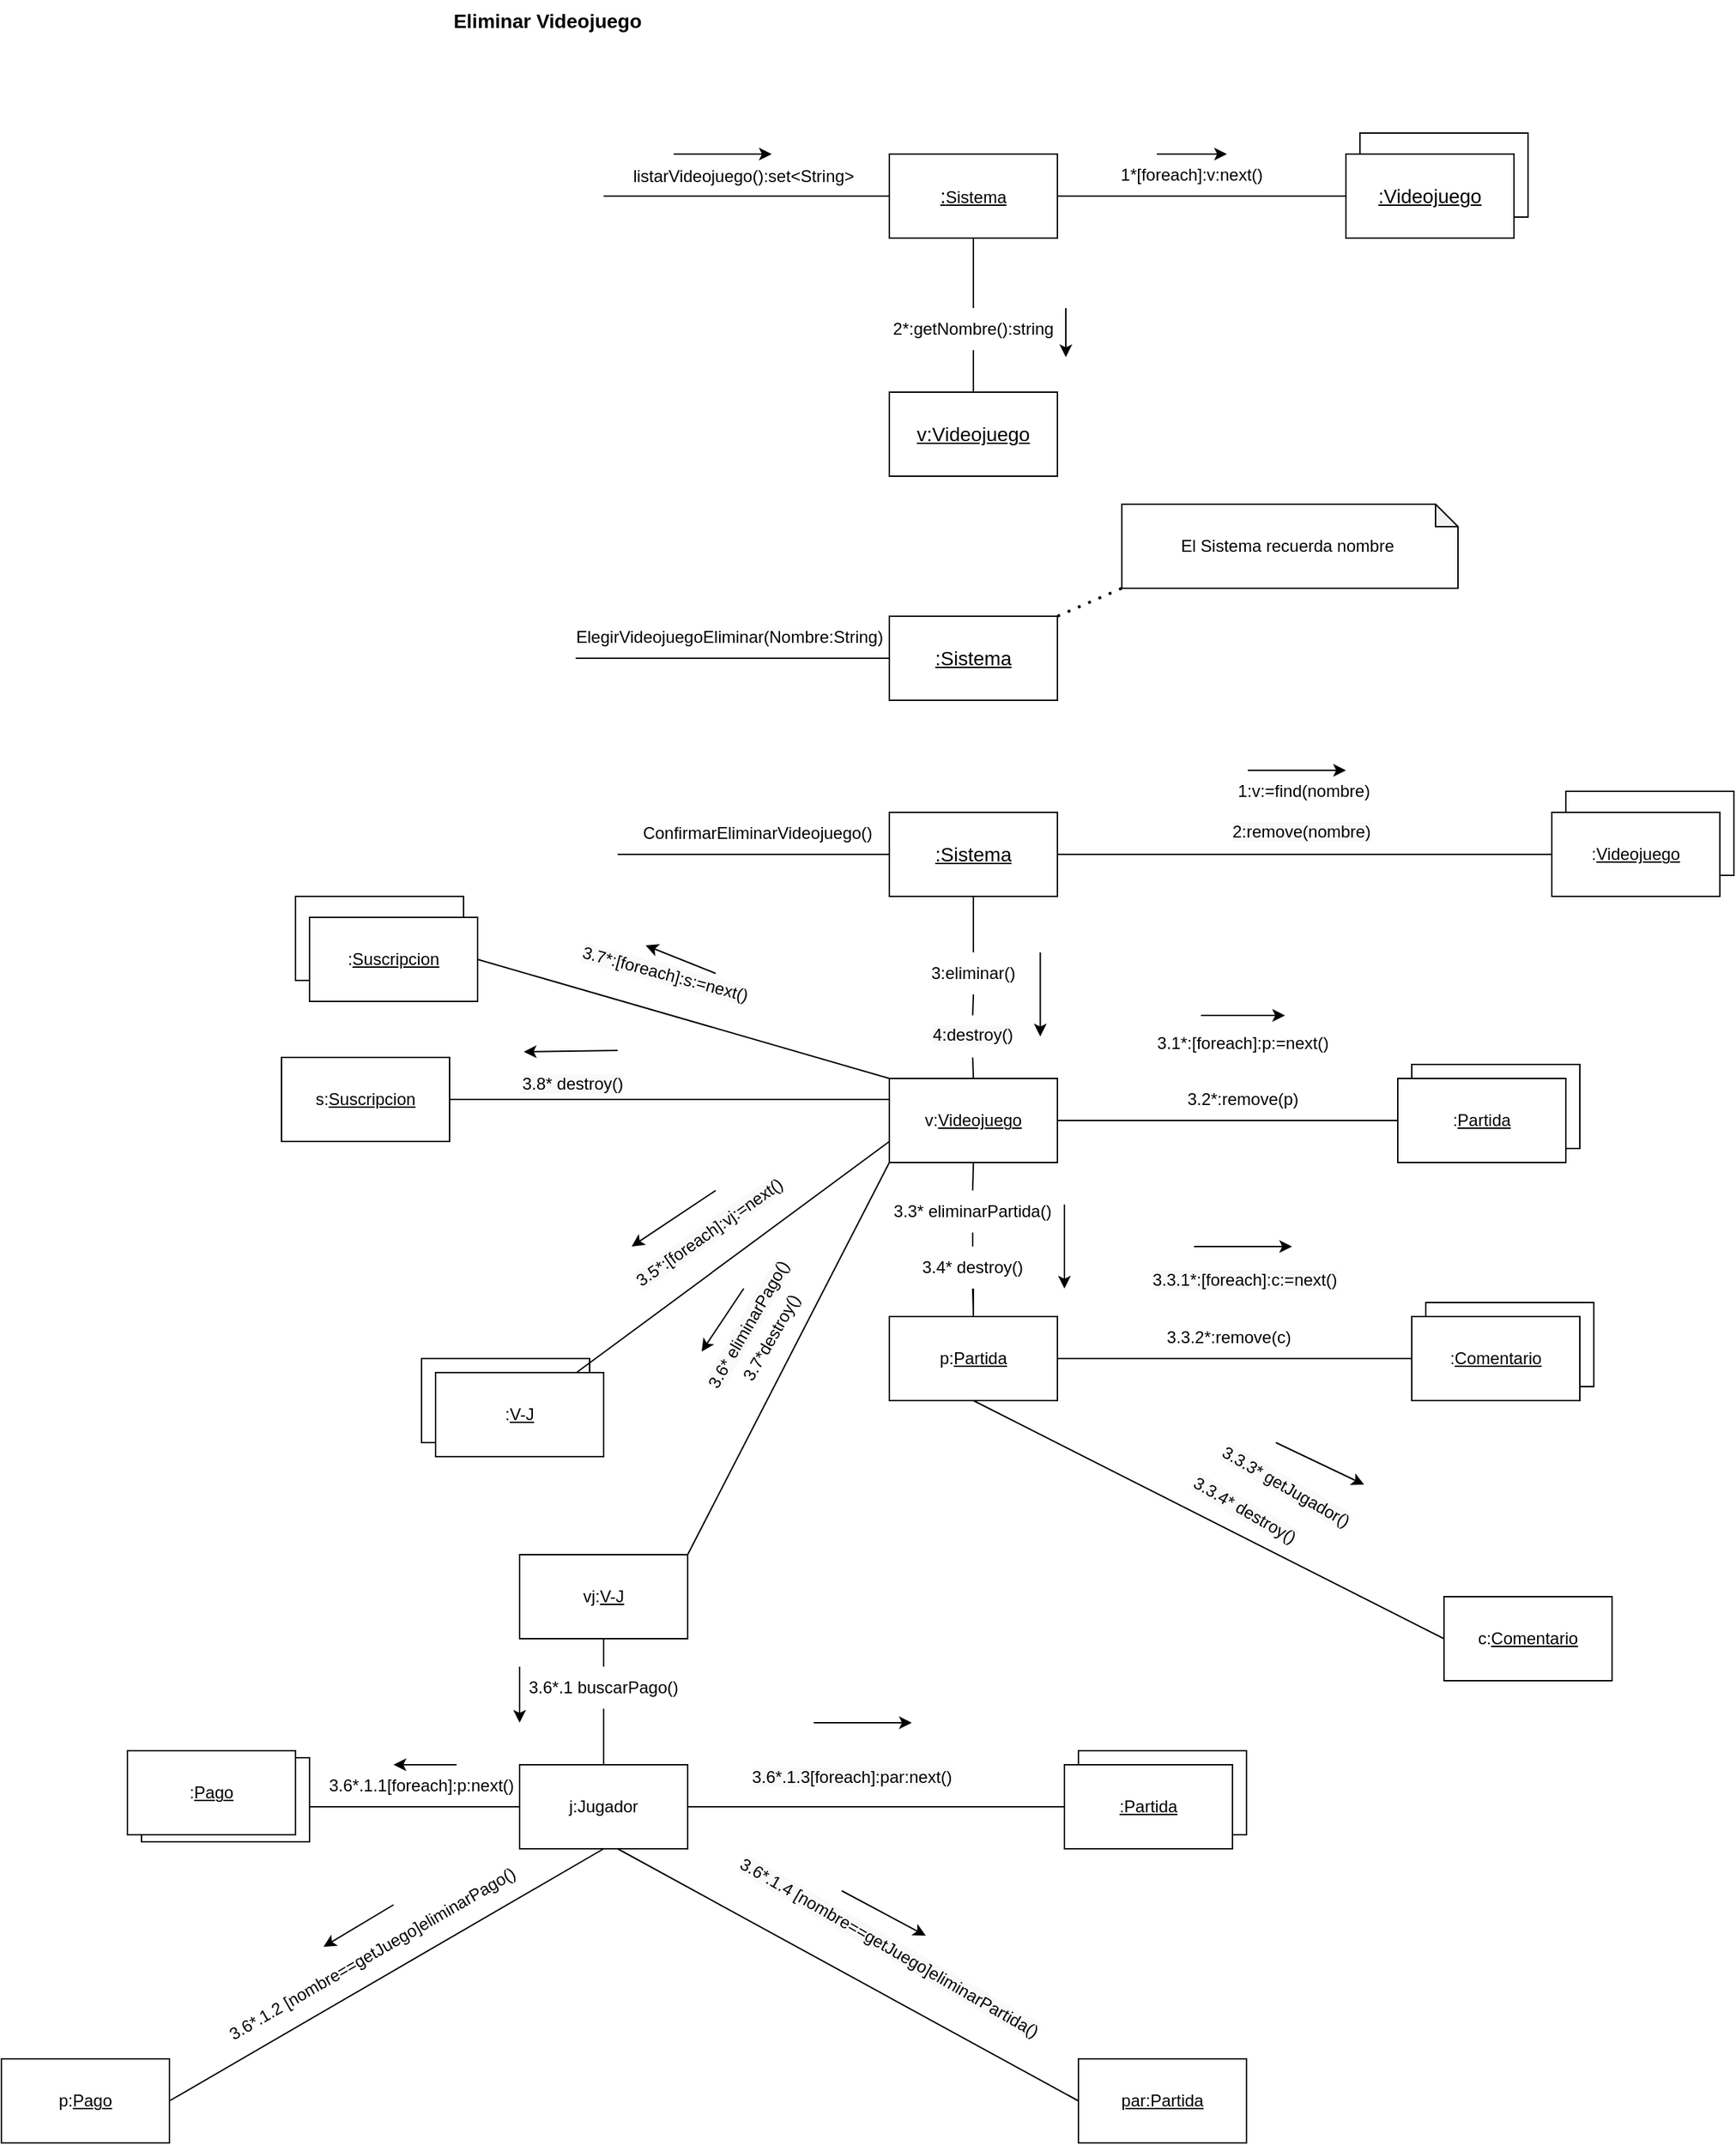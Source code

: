 <mxfile version="18.0.1" type="device"><diagram id="JXAVeyuk3tKR05udLBuu" name="Página-1"><mxGraphModel dx="1694" dy="545" grid="1" gridSize="10" guides="1" tooltips="1" connect="1" arrows="1" fold="1" page="1" pageScale="1" pageWidth="827" pageHeight="1169" math="0" shadow="0"><root><mxCell id="0"/><mxCell id="1" parent="0"/><mxCell id="PAatYUCXL-38ynqRCc9--44" value="&lt;u&gt;:Partida&lt;/u&gt;" style="whiteSpace=wrap;html=1;" vertex="1" parent="1"><mxGeometry x="489" y="1270" width="120" height="60" as="geometry"/></mxCell><mxCell id="dplmq2VES1DK9lik2DYt-72" value="" style="whiteSpace=wrap;html=1;fontSize=12;" parent="1" vertex="1"><mxGeometry x="-70" y="660" width="120" height="60" as="geometry"/></mxCell><mxCell id="dplmq2VES1DK9lik2DYt-59" value=":&lt;u&gt;Puntaje&lt;/u&gt;" style="whiteSpace=wrap;html=1;fontSize=12;" parent="1" vertex="1"><mxGeometry x="20" y="990" width="120" height="60" as="geometry"/></mxCell><mxCell id="dplmq2VES1DK9lik2DYt-37" value=":&lt;u&gt;Partida&lt;/u&gt;" style="whiteSpace=wrap;html=1;fontSize=12;" parent="1" vertex="1"><mxGeometry x="727" y="780" width="120" height="60" as="geometry"/></mxCell><mxCell id="dplmq2VES1DK9lik2DYt-30" value="" style="whiteSpace=wrap;html=1;fontSize=12;" parent="1" vertex="1"><mxGeometry x="837" y="585" width="120" height="60" as="geometry"/></mxCell><mxCell id="dplmq2VES1DK9lik2DYt-7" value="&lt;u&gt;:Videojuego&lt;/u&gt;" style="whiteSpace=wrap;html=1;fontSize=14;" parent="1" vertex="1"><mxGeometry x="690" y="115" width="120" height="60" as="geometry"/></mxCell><mxCell id="dplmq2VES1DK9lik2DYt-1" value="&lt;b&gt;&lt;font style=&quot;font-size: 14px;&quot;&gt;Eliminar Videojuego&lt;/font&gt;&lt;/b&gt;" style="text;html=1;strokeColor=none;fillColor=none;align=center;verticalAlign=middle;whiteSpace=wrap;" parent="1" vertex="1"><mxGeometry x="20" y="20" width="180" height="30" as="geometry"/></mxCell><mxCell id="dplmq2VES1DK9lik2DYt-2" value="" style="endArrow=none;html=1;fontSize=14;" parent="1" edge="1"><mxGeometry width="50" height="50" relative="1" as="geometry"><mxPoint x="150" y="160" as="sourcePoint"/><mxPoint x="360" y="160" as="targetPoint"/></mxGeometry></mxCell><mxCell id="dplmq2VES1DK9lik2DYt-3" value="&lt;font style=&quot;font-size: 12px;&quot;&gt;listarVideojuego():set&amp;lt;String&amp;gt;&lt;/font&gt;" style="text;html=1;strokeColor=none;fillColor=none;align=center;verticalAlign=middle;whiteSpace=wrap;fontSize=14;" parent="1" vertex="1"><mxGeometry x="220" y="130" width="60" height="30" as="geometry"/></mxCell><mxCell id="dplmq2VES1DK9lik2DYt-4" value="&lt;u&gt;:&lt;span style=&quot;font-size: 12px;&quot;&gt;Sistema&lt;/span&gt;&lt;/u&gt;" style="whiteSpace=wrap;html=1;fontSize=14;" parent="1" vertex="1"><mxGeometry x="354" y="130" width="120" height="60" as="geometry"/></mxCell><mxCell id="dplmq2VES1DK9lik2DYt-5" value="&lt;u&gt;:Videojuego&lt;/u&gt;" style="whiteSpace=wrap;html=1;fontSize=14;" parent="1" vertex="1"><mxGeometry x="680" y="130" width="120" height="60" as="geometry"/></mxCell><mxCell id="dplmq2VES1DK9lik2DYt-6" value="" style="endArrow=none;html=1;fontSize=12;entryX=0;entryY=0.5;entryDx=0;entryDy=0;exitX=1;exitY=0.5;exitDx=0;exitDy=0;" parent="1" source="dplmq2VES1DK9lik2DYt-4" target="dplmq2VES1DK9lik2DYt-5" edge="1"><mxGeometry width="50" height="50" relative="1" as="geometry"><mxPoint x="390" y="300" as="sourcePoint"/><mxPoint x="440" y="250" as="targetPoint"/></mxGeometry></mxCell><mxCell id="dplmq2VES1DK9lik2DYt-8" value="&lt;u&gt;v:Videojuego&lt;/u&gt;" style="whiteSpace=wrap;html=1;fontSize=14;" parent="1" vertex="1"><mxGeometry x="354" y="300" width="120" height="60" as="geometry"/></mxCell><mxCell id="dplmq2VES1DK9lik2DYt-9" value="" style="endArrow=none;html=1;fontSize=12;entryX=0.5;entryY=1;entryDx=0;entryDy=0;exitX=0.5;exitY=0;exitDx=0;exitDy=0;startArrow=none;" parent="1" source="dplmq2VES1DK9lik2DYt-11" target="dplmq2VES1DK9lik2DYt-4" edge="1"><mxGeometry width="50" height="50" relative="1" as="geometry"><mxPoint x="390" y="300" as="sourcePoint"/><mxPoint x="440" y="250" as="targetPoint"/></mxGeometry></mxCell><mxCell id="dplmq2VES1DK9lik2DYt-10" value="1*[foreach]:v:next()" style="text;html=1;strokeColor=none;fillColor=none;align=center;verticalAlign=middle;whiteSpace=wrap;fontSize=12;" parent="1" vertex="1"><mxGeometry x="510" y="130" width="120" height="30" as="geometry"/></mxCell><mxCell id="dplmq2VES1DK9lik2DYt-11" value="2*:getNombre():string" style="text;html=1;strokeColor=none;fillColor=none;align=center;verticalAlign=middle;whiteSpace=wrap;fontSize=12;" parent="1" vertex="1"><mxGeometry x="384" y="240" width="60" height="30" as="geometry"/></mxCell><mxCell id="dplmq2VES1DK9lik2DYt-12" value="" style="endArrow=none;html=1;fontSize=12;entryX=0.5;entryY=1;entryDx=0;entryDy=0;exitX=0.5;exitY=0;exitDx=0;exitDy=0;" parent="1" source="dplmq2VES1DK9lik2DYt-8" target="dplmq2VES1DK9lik2DYt-11" edge="1"><mxGeometry width="50" height="50" relative="1" as="geometry"><mxPoint x="414" y="300" as="sourcePoint"/><mxPoint x="414" y="190" as="targetPoint"/></mxGeometry></mxCell><mxCell id="dplmq2VES1DK9lik2DYt-13" value="" style="endArrow=classic;html=1;fontSize=12;" parent="1" edge="1"><mxGeometry width="50" height="50" relative="1" as="geometry"><mxPoint x="545" y="130" as="sourcePoint"/><mxPoint x="595" y="130" as="targetPoint"/></mxGeometry></mxCell><mxCell id="dplmq2VES1DK9lik2DYt-15" value="" style="endArrow=classic;html=1;fontSize=12;" parent="1" edge="1"><mxGeometry width="50" height="50" relative="1" as="geometry"><mxPoint x="480" y="240" as="sourcePoint"/><mxPoint x="480" y="275" as="targetPoint"/></mxGeometry></mxCell><mxCell id="dplmq2VES1DK9lik2DYt-16" value="" style="endArrow=classic;html=1;fontSize=12;" parent="1" edge="1"><mxGeometry width="50" height="50" relative="1" as="geometry"><mxPoint x="200" y="130" as="sourcePoint"/><mxPoint x="270" y="130" as="targetPoint"/></mxGeometry></mxCell><mxCell id="dplmq2VES1DK9lik2DYt-17" value="&lt;u&gt;:Sistema&lt;/u&gt;" style="whiteSpace=wrap;html=1;fontSize=14;" parent="1" vertex="1"><mxGeometry x="354" y="460" width="120" height="60" as="geometry"/></mxCell><mxCell id="dplmq2VES1DK9lik2DYt-18" value="" style="endArrow=none;html=1;fontSize=12;exitX=0;exitY=0.5;exitDx=0;exitDy=0;" parent="1" source="dplmq2VES1DK9lik2DYt-17" edge="1"><mxGeometry width="50" height="50" relative="1" as="geometry"><mxPoint x="450" y="410" as="sourcePoint"/><mxPoint x="130" y="490" as="targetPoint"/></mxGeometry></mxCell><mxCell id="dplmq2VES1DK9lik2DYt-19" value="ElegirVideojuegoEliminar(Nombre:String)" style="text;html=1;strokeColor=none;fillColor=none;align=center;verticalAlign=middle;whiteSpace=wrap;fontSize=12;" parent="1" vertex="1"><mxGeometry x="210" y="460" width="60" height="30" as="geometry"/></mxCell><mxCell id="dplmq2VES1DK9lik2DYt-22" value="El Sistema recuerda nombre&amp;nbsp;" style="shape=note;whiteSpace=wrap;html=1;backgroundOutline=1;darkOpacity=0.05;fontSize=12;size=16;" parent="1" vertex="1"><mxGeometry x="520" y="380" width="240" height="60" as="geometry"/></mxCell><mxCell id="dplmq2VES1DK9lik2DYt-24" value="" style="endArrow=none;dashed=1;html=1;dashPattern=1 3;strokeWidth=2;fontSize=12;entryX=0;entryY=1;entryDx=0;entryDy=0;entryPerimeter=0;exitX=1;exitY=0;exitDx=0;exitDy=0;" parent="1" source="dplmq2VES1DK9lik2DYt-17" target="dplmq2VES1DK9lik2DYt-22" edge="1"><mxGeometry width="50" height="50" relative="1" as="geometry"><mxPoint x="450" y="510" as="sourcePoint"/><mxPoint x="500" y="460" as="targetPoint"/></mxGeometry></mxCell><mxCell id="dplmq2VES1DK9lik2DYt-26" value="&lt;u&gt;:Sistema&lt;/u&gt;" style="whiteSpace=wrap;html=1;fontSize=14;" parent="1" vertex="1"><mxGeometry x="354" y="600" width="120" height="60" as="geometry"/></mxCell><mxCell id="dplmq2VES1DK9lik2DYt-27" value="" style="endArrow=none;html=1;fontSize=12;entryX=0;entryY=0.5;entryDx=0;entryDy=0;" parent="1" target="dplmq2VES1DK9lik2DYt-26" edge="1"><mxGeometry width="50" height="50" relative="1" as="geometry"><mxPoint x="160" y="630" as="sourcePoint"/><mxPoint x="500" y="560" as="targetPoint"/></mxGeometry></mxCell><mxCell id="dplmq2VES1DK9lik2DYt-28" value="ConfirmarEliminarVideojuego()" style="text;html=1;strokeColor=none;fillColor=none;align=center;verticalAlign=middle;whiteSpace=wrap;fontSize=12;" parent="1" vertex="1"><mxGeometry x="230" y="600" width="60" height="30" as="geometry"/></mxCell><mxCell id="dplmq2VES1DK9lik2DYt-29" value=":&lt;u&gt;Videojuego&lt;/u&gt;" style="whiteSpace=wrap;html=1;fontSize=12;" parent="1" vertex="1"><mxGeometry x="827" y="600" width="120" height="60" as="geometry"/></mxCell><mxCell id="dplmq2VES1DK9lik2DYt-31" value="" style="endArrow=none;html=1;fontSize=12;entryX=0;entryY=0.5;entryDx=0;entryDy=0;exitX=1;exitY=0.5;exitDx=0;exitDy=0;" parent="1" source="dplmq2VES1DK9lik2DYt-26" target="dplmq2VES1DK9lik2DYt-29" edge="1"><mxGeometry width="50" height="50" relative="1" as="geometry"><mxPoint x="580" y="710" as="sourcePoint"/><mxPoint x="630" y="660" as="targetPoint"/></mxGeometry></mxCell><mxCell id="dplmq2VES1DK9lik2DYt-32" value="1:v:=find(nombre)" style="text;html=1;strokeColor=none;fillColor=none;align=center;verticalAlign=middle;whiteSpace=wrap;fontSize=12;" parent="1" vertex="1"><mxGeometry x="620" y="570" width="60" height="30" as="geometry"/></mxCell><mxCell id="dplmq2VES1DK9lik2DYt-33" value="v:&lt;u&gt;Videojuego&lt;/u&gt;" style="whiteSpace=wrap;html=1;fontSize=12;" parent="1" vertex="1"><mxGeometry x="354" y="790" width="120" height="60" as="geometry"/></mxCell><mxCell id="dplmq2VES1DK9lik2DYt-35" value="" style="endArrow=none;html=1;fontSize=12;exitX=0.5;exitY=1;exitDx=0;exitDy=0;entryX=0.5;entryY=0;entryDx=0;entryDy=0;startArrow=none;" parent="1" source="dplmq2VES1DK9lik2DYt-81" target="dplmq2VES1DK9lik2DYt-33" edge="1"><mxGeometry width="50" height="50" relative="1" as="geometry"><mxPoint x="600" y="710" as="sourcePoint"/><mxPoint x="650" y="660" as="targetPoint"/></mxGeometry></mxCell><mxCell id="dplmq2VES1DK9lik2DYt-36" value=":&lt;u&gt;Partida&lt;/u&gt;" style="whiteSpace=wrap;html=1;fontSize=12;" parent="1" vertex="1"><mxGeometry x="717" y="790" width="120" height="60" as="geometry"/></mxCell><mxCell id="PAatYUCXL-38ynqRCc9--48" value="" style="edgeStyle=orthogonalEdgeStyle;orthogonalLoop=1;jettySize=auto;html=1;endArrow=none;endFill=0;" edge="1" parent="1" source="dplmq2VES1DK9lik2DYt-38" target="dplmq2VES1DK9lik2DYt-79"><mxGeometry relative="1" as="geometry"/></mxCell><mxCell id="dplmq2VES1DK9lik2DYt-38" value="p:&lt;u&gt;Partida&lt;/u&gt;" style="whiteSpace=wrap;html=1;fontSize=12;" parent="1" vertex="1"><mxGeometry x="354" y="960" width="120" height="60" as="geometry"/></mxCell><mxCell id="dplmq2VES1DK9lik2DYt-39" value="&lt;span style=&quot;color: rgb(0, 0, 0); font-family: Helvetica; font-size: 12px; font-style: normal; font-variant-ligatures: normal; font-variant-caps: normal; font-weight: 400; letter-spacing: normal; orphans: 2; text-align: center; text-indent: 0px; text-transform: none; widows: 2; word-spacing: 0px; -webkit-text-stroke-width: 0px; background-color: rgb(248, 249, 250); text-decoration-thickness: initial; text-decoration-style: initial; text-decoration-color: initial; float: none; display: inline !important;&quot;&gt;2:remove(nombre)&lt;/span&gt;" style="text;whiteSpace=wrap;html=1;fontSize=12;" parent="1" vertex="1"><mxGeometry x="597" y="600" width="120" height="30" as="geometry"/></mxCell><mxCell id="dplmq2VES1DK9lik2DYt-41" value="3:eliminar()" style="text;html=1;strokeColor=none;fillColor=none;align=center;verticalAlign=middle;whiteSpace=wrap;fontSize=12;" parent="1" vertex="1"><mxGeometry x="384" y="700" width="60" height="30" as="geometry"/></mxCell><mxCell id="dplmq2VES1DK9lik2DYt-42" value="" style="endArrow=none;html=1;fontSize=12;exitX=0.5;exitY=1;exitDx=0;exitDy=0;entryX=0.5;entryY=0;entryDx=0;entryDy=0;" parent="1" source="dplmq2VES1DK9lik2DYt-26" target="dplmq2VES1DK9lik2DYt-41" edge="1"><mxGeometry width="50" height="50" relative="1" as="geometry"><mxPoint x="414" y="660" as="sourcePoint"/><mxPoint x="414" y="790" as="targetPoint"/></mxGeometry></mxCell><mxCell id="dplmq2VES1DK9lik2DYt-43" value="" style="endArrow=none;html=1;fontSize=12;entryX=0;entryY=0.5;entryDx=0;entryDy=0;exitX=1;exitY=0.5;exitDx=0;exitDy=0;" parent="1" source="dplmq2VES1DK9lik2DYt-33" target="dplmq2VES1DK9lik2DYt-36" edge="1"><mxGeometry width="50" height="50" relative="1" as="geometry"><mxPoint x="520" y="910" as="sourcePoint"/><mxPoint x="570" y="860" as="targetPoint"/></mxGeometry></mxCell><mxCell id="dplmq2VES1DK9lik2DYt-44" value="3.2*:remove(p)" style="text;html=1;strokeColor=none;fillColor=none;align=center;verticalAlign=middle;whiteSpace=wrap;fontSize=12;" parent="1" vertex="1"><mxGeometry x="540" y="790" width="133" height="30" as="geometry"/></mxCell><mxCell id="dplmq2VES1DK9lik2DYt-45" value="3.1*:[foreach]:p:=next()" style="text;html=1;strokeColor=none;fillColor=none;align=center;verticalAlign=middle;whiteSpace=wrap;fontSize=12;" parent="1" vertex="1"><mxGeometry x="540" y="750" width="133" height="30" as="geometry"/></mxCell><mxCell id="dplmq2VES1DK9lik2DYt-47" value="" style="endArrow=none;html=1;fontSize=12;entryX=0.5;entryY=1;entryDx=0;entryDy=0;exitX=0.5;exitY=0;exitDx=0;exitDy=0;startArrow=none;" parent="1" source="dplmq2VES1DK9lik2DYt-48" target="dplmq2VES1DK9lik2DYt-33" edge="1"><mxGeometry width="50" height="50" relative="1" as="geometry"><mxPoint x="520" y="910" as="sourcePoint"/><mxPoint x="570" y="860" as="targetPoint"/></mxGeometry></mxCell><mxCell id="dplmq2VES1DK9lik2DYt-48" value="3.3* eliminarPartida()" style="text;html=1;strokeColor=none;fillColor=none;align=center;verticalAlign=middle;whiteSpace=wrap;fontSize=12;" parent="1" vertex="1"><mxGeometry x="348" y="870" width="131" height="30" as="geometry"/></mxCell><mxCell id="dplmq2VES1DK9lik2DYt-49" value="" style="endArrow=none;html=1;fontSize=12;entryX=0.5;entryY=1;entryDx=0;entryDy=0;exitX=0.5;exitY=0;exitDx=0;exitDy=0;startArrow=none;" parent="1" source="dplmq2VES1DK9lik2DYt-79" target="dplmq2VES1DK9lik2DYt-48" edge="1"><mxGeometry width="50" height="50" relative="1" as="geometry"><mxPoint x="414" y="960" as="sourcePoint"/><mxPoint x="414" y="850" as="targetPoint"/></mxGeometry></mxCell><mxCell id="dplmq2VES1DK9lik2DYt-50" value=":&lt;u&gt;Partida&lt;/u&gt;" style="whiteSpace=wrap;html=1;fontSize=12;" parent="1" vertex="1"><mxGeometry x="737" y="950" width="120" height="60" as="geometry"/></mxCell><mxCell id="dplmq2VES1DK9lik2DYt-51" value=":&lt;u&gt;Comentario&lt;/u&gt;" style="whiteSpace=wrap;html=1;fontSize=12;" parent="1" vertex="1"><mxGeometry x="727" y="960" width="120" height="60" as="geometry"/></mxCell><mxCell id="dplmq2VES1DK9lik2DYt-52" value="" style="endArrow=none;html=1;fontSize=12;entryX=0;entryY=0.5;entryDx=0;entryDy=0;exitX=1;exitY=0.5;exitDx=0;exitDy=0;" parent="1" source="dplmq2VES1DK9lik2DYt-38" target="dplmq2VES1DK9lik2DYt-51" edge="1"><mxGeometry width="50" height="50" relative="1" as="geometry"><mxPoint x="520" y="1000" as="sourcePoint"/><mxPoint x="570" y="950" as="targetPoint"/></mxGeometry></mxCell><mxCell id="dplmq2VES1DK9lik2DYt-53" value="c:&lt;u&gt;Comentario&lt;/u&gt;" style="whiteSpace=wrap;html=1;fontSize=12;" parent="1" vertex="1"><mxGeometry x="750" y="1160" width="120" height="60" as="geometry"/></mxCell><mxCell id="dplmq2VES1DK9lik2DYt-54" value="&lt;span style=&quot;color: rgb(0, 0, 0); font-family: Helvetica; font-size: 12px; font-style: normal; font-variant-ligatures: normal; font-variant-caps: normal; font-weight: 400; letter-spacing: normal; orphans: 2; text-align: center; text-indent: 0px; text-transform: none; widows: 2; word-spacing: 0px; -webkit-text-stroke-width: 0px; background-color: rgb(248, 249, 250); text-decoration-thickness: initial; text-decoration-style: initial; text-decoration-color: initial; float: none; display: inline !important;&quot;&gt;3.3.1*:[foreach]:c:=next()&lt;/span&gt;" style="text;whiteSpace=wrap;html=1;fontSize=12;" parent="1" vertex="1"><mxGeometry x="540" y="920" width="150" height="30" as="geometry"/></mxCell><mxCell id="dplmq2VES1DK9lik2DYt-55" value="3.3.2*:remove(c)" style="text;html=1;strokeColor=none;fillColor=none;align=center;verticalAlign=middle;whiteSpace=wrap;fontSize=12;" parent="1" vertex="1"><mxGeometry x="530" y="960" width="133" height="30" as="geometry"/></mxCell><mxCell id="dplmq2VES1DK9lik2DYt-57" value="&lt;span style=&quot;color: rgb(0, 0, 0); font-family: Helvetica; font-size: 12px; font-style: normal; font-variant-ligatures: normal; font-variant-caps: normal; font-weight: 400; letter-spacing: normal; orphans: 2; text-align: center; text-indent: 0px; text-transform: none; widows: 2; word-spacing: 0px; -webkit-text-stroke-width: 0px; background-color: rgb(248, 249, 250); text-decoration-thickness: initial; text-decoration-style: initial; text-decoration-color: initial; float: none; display: inline !important;&quot;&gt;3.3.3* getJugador()&lt;/span&gt;" style="text;whiteSpace=wrap;html=1;fontSize=12;rotation=30;" parent="1" vertex="1"><mxGeometry x="582.63" y="1070" width="114.75" height="30" as="geometry"/></mxCell><mxCell id="dplmq2VES1DK9lik2DYt-58" value=":&lt;u&gt;V-J&lt;/u&gt;" style="whiteSpace=wrap;html=1;fontSize=12;" parent="1" vertex="1"><mxGeometry x="30" y="1000" width="120" height="60" as="geometry"/></mxCell><mxCell id="dplmq2VES1DK9lik2DYt-60" value="vj:&lt;u&gt;V-J&lt;/u&gt;" style="whiteSpace=wrap;html=1;fontSize=12;" parent="1" vertex="1"><mxGeometry x="90" y="1130" width="120" height="60" as="geometry"/></mxCell><mxCell id="dplmq2VES1DK9lik2DYt-61" value="" style="endArrow=none;html=1;fontSize=12;entryX=0;entryY=0.75;entryDx=0;entryDy=0;" parent="1" source="dplmq2VES1DK9lik2DYt-58" target="dplmq2VES1DK9lik2DYt-33" edge="1"><mxGeometry width="50" height="50" relative="1" as="geometry"><mxPoint x="250" y="900" as="sourcePoint"/><mxPoint x="300" y="850" as="targetPoint"/></mxGeometry></mxCell><mxCell id="dplmq2VES1DK9lik2DYt-62" value="&lt;span style=&quot;color: rgb(0, 0, 0); font-family: Helvetica; font-size: 12px; font-style: normal; font-variant-ligatures: normal; font-variant-caps: normal; font-weight: 400; letter-spacing: normal; orphans: 2; text-align: center; text-indent: 0px; text-transform: none; widows: 2; word-spacing: 0px; -webkit-text-stroke-width: 0px; background-color: rgb(248, 249, 250); text-decoration-thickness: initial; text-decoration-style: initial; text-decoration-color: initial; float: none; display: inline !important;&quot;&gt;3.5*:[foreach]:vj:=next()&lt;/span&gt;" style="text;whiteSpace=wrap;html=1;fontSize=12;rotation=-35;" parent="1" vertex="1"><mxGeometry x="160" y="880" width="150" height="30" as="geometry"/></mxCell><mxCell id="dplmq2VES1DK9lik2DYt-69" value="" style="endArrow=none;html=1;fontSize=12;entryX=0;entryY=1;entryDx=0;entryDy=0;exitX=1;exitY=0;exitDx=0;exitDy=0;" parent="1" source="dplmq2VES1DK9lik2DYt-60" target="dplmq2VES1DK9lik2DYt-33" edge="1"><mxGeometry width="50" height="50" relative="1" as="geometry"><mxPoint x="260" y="900" as="sourcePoint"/><mxPoint x="310" y="850" as="targetPoint"/></mxGeometry></mxCell><mxCell id="dplmq2VES1DK9lik2DYt-70" value="&lt;span style=&quot;color: rgb(0, 0, 0); font-family: Helvetica; font-size: 12px; font-style: normal; font-variant-ligatures: normal; font-variant-caps: normal; font-weight: 400; letter-spacing: normal; orphans: 2; text-align: center; text-indent: 0px; text-transform: none; widows: 2; word-spacing: 0px; -webkit-text-stroke-width: 0px; background-color: rgb(248, 249, 250); text-decoration-thickness: initial; text-decoration-style: initial; text-decoration-color: initial; float: none; display: inline !important;&quot;&gt;3.6* eliminarPago()&lt;/span&gt;" style="text;whiteSpace=wrap;html=1;fontSize=12;rotation=-60;" parent="1" vertex="1"><mxGeometry x="200" y="950" width="110" height="30" as="geometry"/></mxCell><mxCell id="dplmq2VES1DK9lik2DYt-71" value=":&lt;u&gt;Suscripcion&lt;/u&gt;" style="whiteSpace=wrap;html=1;fontSize=12;" parent="1" vertex="1"><mxGeometry x="-60" y="675" width="120" height="60" as="geometry"/></mxCell><mxCell id="dplmq2VES1DK9lik2DYt-73" value="s:&lt;u&gt;Suscripcion&lt;/u&gt;" style="whiteSpace=wrap;html=1;fontSize=12;" parent="1" vertex="1"><mxGeometry x="-80" y="775" width="120" height="60" as="geometry"/></mxCell><mxCell id="dplmq2VES1DK9lik2DYt-74" value="" style="endArrow=none;html=1;fontSize=12;entryX=0;entryY=0;entryDx=0;entryDy=0;exitX=1;exitY=0.5;exitDx=0;exitDy=0;" parent="1" source="dplmq2VES1DK9lik2DYt-71" target="dplmq2VES1DK9lik2DYt-33" edge="1"><mxGeometry width="50" height="50" relative="1" as="geometry"><mxPoint x="150" y="840" as="sourcePoint"/><mxPoint x="200" y="790" as="targetPoint"/></mxGeometry></mxCell><mxCell id="dplmq2VES1DK9lik2DYt-75" value="" style="endArrow=none;html=1;fontSize=12;entryX=0;entryY=0.25;entryDx=0;entryDy=0;exitX=1;exitY=0.5;exitDx=0;exitDy=0;" parent="1" source="dplmq2VES1DK9lik2DYt-73" target="dplmq2VES1DK9lik2DYt-33" edge="1"><mxGeometry width="50" height="50" relative="1" as="geometry"><mxPoint x="150" y="840" as="sourcePoint"/><mxPoint x="200" y="790" as="targetPoint"/></mxGeometry></mxCell><mxCell id="dplmq2VES1DK9lik2DYt-76" value="&lt;span style=&quot;color: rgb(0, 0, 0); font-family: Helvetica; font-size: 12px; font-style: normal; font-variant-ligatures: normal; font-variant-caps: normal; font-weight: 400; letter-spacing: normal; orphans: 2; text-align: center; text-indent: 0px; text-transform: none; widows: 2; word-spacing: 0px; -webkit-text-stroke-width: 0px; background-color: rgb(248, 249, 250); text-decoration-thickness: initial; text-decoration-style: initial; text-decoration-color: initial; float: none; display: inline !important;&quot;&gt;3.7*:[foreach]:s:=next()&lt;/span&gt;" style="text;whiteSpace=wrap;html=1;fontSize=12;rotation=15;" parent="1" vertex="1"><mxGeometry x="130" y="705" width="150" height="30" as="geometry"/></mxCell><mxCell id="dplmq2VES1DK9lik2DYt-78" value="&lt;span style=&quot;color: rgb(0, 0, 0); font-family: Helvetica; font-size: 12px; font-style: normal; font-variant-ligatures: normal; font-variant-caps: normal; font-weight: 400; letter-spacing: normal; orphans: 2; text-align: center; text-indent: 0px; text-transform: none; widows: 2; word-spacing: 0px; -webkit-text-stroke-width: 0px; background-color: rgb(248, 249, 250); text-decoration-thickness: initial; text-decoration-style: initial; text-decoration-color: initial; float: none; display: inline !important;&quot;&gt;3.8* destroy()&lt;/span&gt;" style="text;whiteSpace=wrap;html=1;fontSize=12;" parent="1" vertex="1"><mxGeometry x="90" y="780" width="100" height="30" as="geometry"/></mxCell><mxCell id="dplmq2VES1DK9lik2DYt-79" value="3.4* destroy()" style="text;html=1;strokeColor=none;fillColor=none;align=center;verticalAlign=middle;whiteSpace=wrap;fontSize=12;" parent="1" vertex="1"><mxGeometry x="365.25" y="910" width="96.5" height="30" as="geometry"/></mxCell><mxCell id="dplmq2VES1DK9lik2DYt-80" value="" style="endArrow=none;html=1;fontSize=12;entryX=0.5;entryY=1;entryDx=0;entryDy=0;exitX=0.5;exitY=0;exitDx=0;exitDy=0;" parent="1" source="dplmq2VES1DK9lik2DYt-38" target="dplmq2VES1DK9lik2DYt-79" edge="1"><mxGeometry width="50" height="50" relative="1" as="geometry"><mxPoint x="414" y="960" as="sourcePoint"/><mxPoint x="413.5" y="900" as="targetPoint"/></mxGeometry></mxCell><mxCell id="dplmq2VES1DK9lik2DYt-81" value="&lt;span style=&quot;color: rgb(0, 0, 0); font-family: Helvetica; font-size: 12px; font-style: normal; font-variant-ligatures: normal; font-variant-caps: normal; font-weight: 400; letter-spacing: normal; orphans: 2; text-align: center; text-indent: 0px; text-transform: none; widows: 2; word-spacing: 0px; -webkit-text-stroke-width: 0px; background-color: rgb(248, 249, 250); text-decoration-thickness: initial; text-decoration-style: initial; text-decoration-color: initial; float: none; display: inline !important;&quot;&gt;4:destroy()&lt;/span&gt;" style="text;whiteSpace=wrap;html=1;fontSize=12;" parent="1" vertex="1"><mxGeometry x="383" y="745" width="61" height="30" as="geometry"/></mxCell><mxCell id="dplmq2VES1DK9lik2DYt-82" value="" style="endArrow=none;html=1;fontSize=12;exitX=0.5;exitY=1;exitDx=0;exitDy=0;entryX=0.5;entryY=0;entryDx=0;entryDy=0;startArrow=none;" parent="1" source="dplmq2VES1DK9lik2DYt-41" target="dplmq2VES1DK9lik2DYt-81" edge="1"><mxGeometry width="50" height="50" relative="1" as="geometry"><mxPoint x="414" y="730" as="sourcePoint"/><mxPoint x="414" y="790" as="targetPoint"/></mxGeometry></mxCell><mxCell id="PAatYUCXL-38ynqRCc9--1" value="" style="endArrow=classic;html=1;" edge="1" parent="1"><mxGeometry width="50" height="50" relative="1" as="geometry"><mxPoint x="610" y="570" as="sourcePoint"/><mxPoint x="680" y="570" as="targetPoint"/></mxGeometry></mxCell><mxCell id="PAatYUCXL-38ynqRCc9--2" value="" style="endArrow=classic;html=1;" edge="1" parent="1"><mxGeometry width="50" height="50" relative="1" as="geometry"><mxPoint x="461.75" y="700" as="sourcePoint"/><mxPoint x="461.75" y="760" as="targetPoint"/></mxGeometry></mxCell><mxCell id="PAatYUCXL-38ynqRCc9--4" value="" style="endArrow=classic;html=1;" edge="1" parent="1"><mxGeometry width="50" height="50" relative="1" as="geometry"><mxPoint x="571.5" y="910" as="sourcePoint"/><mxPoint x="641.5" y="910" as="targetPoint"/></mxGeometry></mxCell><mxCell id="PAatYUCXL-38ynqRCc9--5" value="" style="endArrow=classic;html=1;" edge="1" parent="1"><mxGeometry width="50" height="50" relative="1" as="geometry"><mxPoint x="576.5" y="745" as="sourcePoint"/><mxPoint x="636.5" y="745" as="targetPoint"/></mxGeometry></mxCell><mxCell id="PAatYUCXL-38ynqRCc9--6" value="" style="endArrow=classic;html=1;" edge="1" parent="1"><mxGeometry width="50" height="50" relative="1" as="geometry"><mxPoint x="479" y="880" as="sourcePoint"/><mxPoint x="479" y="940" as="targetPoint"/></mxGeometry></mxCell><mxCell id="PAatYUCXL-38ynqRCc9--7" value="" style="endArrow=classic;html=1;" edge="1" parent="1"><mxGeometry width="50" height="50" relative="1" as="geometry"><mxPoint x="630" y="1050" as="sourcePoint"/><mxPoint x="693" y="1080" as="targetPoint"/></mxGeometry></mxCell><mxCell id="PAatYUCXL-38ynqRCc9--8" value="" style="endArrow=classic;html=1;" edge="1" parent="1"><mxGeometry width="50" height="50" relative="1" as="geometry"><mxPoint x="230" y="870" as="sourcePoint"/><mxPoint x="170" y="910" as="targetPoint"/><Array as="points"/></mxGeometry></mxCell><mxCell id="PAatYUCXL-38ynqRCc9--9" value="" style="endArrow=classic;html=1;" edge="1" parent="1"><mxGeometry width="50" height="50" relative="1" as="geometry"><mxPoint x="250" y="940" as="sourcePoint"/><mxPoint x="220" y="985" as="targetPoint"/></mxGeometry></mxCell><mxCell id="PAatYUCXL-38ynqRCc9--10" value="" style="endArrow=classic;html=1;entryX=0.03;entryY=-0.3;entryDx=0;entryDy=0;entryPerimeter=0;" edge="1" parent="1" target="dplmq2VES1DK9lik2DYt-78"><mxGeometry width="50" height="50" relative="1" as="geometry"><mxPoint x="160" y="770" as="sourcePoint"/><mxPoint x="90" y="750" as="targetPoint"/></mxGeometry></mxCell><mxCell id="PAatYUCXL-38ynqRCc9--11" value="" style="endArrow=classic;html=1;" edge="1" parent="1"><mxGeometry width="50" height="50" relative="1" as="geometry"><mxPoint x="230" y="715" as="sourcePoint"/><mxPoint x="180" y="695" as="targetPoint"/></mxGeometry></mxCell><mxCell id="PAatYUCXL-38ynqRCc9--12" value="&lt;span style=&quot;color: rgb(0, 0, 0); font-family: Helvetica; font-size: 12px; font-style: normal; font-variant-ligatures: normal; font-variant-caps: normal; font-weight: 400; letter-spacing: normal; orphans: 2; text-align: center; text-indent: 0px; text-transform: none; widows: 2; word-spacing: 0px; -webkit-text-stroke-width: 0px; background-color: rgb(248, 249, 250); text-decoration-thickness: initial; text-decoration-style: initial; text-decoration-color: initial; float: none; display: inline !important;&quot;&gt;3.3.4* destroy()&lt;/span&gt;" style="text;whiteSpace=wrap;html=1;rotation=30;" vertex="1" parent="1"><mxGeometry x="563" y="1090" width="110" height="30" as="geometry"/></mxCell><mxCell id="PAatYUCXL-38ynqRCc9--18" value=":&lt;u&gt;Pago&lt;/u&gt;" style="whiteSpace=wrap;html=1;" vertex="1" parent="1"><mxGeometry x="-180" y="1275" width="120" height="60" as="geometry"/></mxCell><mxCell id="PAatYUCXL-38ynqRCc9--19" value=":&lt;u&gt;Pago&lt;/u&gt;" style="whiteSpace=wrap;html=1;" vertex="1" parent="1"><mxGeometry x="-190" y="1270" width="120" height="60" as="geometry"/></mxCell><mxCell id="PAatYUCXL-38ynqRCc9--20" value="p:&lt;u&gt;Pago&lt;/u&gt;" style="whiteSpace=wrap;html=1;" vertex="1" parent="1"><mxGeometry x="-280" y="1490" width="120" height="60" as="geometry"/></mxCell><mxCell id="PAatYUCXL-38ynqRCc9--24" value="j:Jugador" style="whiteSpace=wrap;html=1;" vertex="1" parent="1"><mxGeometry x="90" y="1280" width="120" height="60" as="geometry"/></mxCell><mxCell id="PAatYUCXL-38ynqRCc9--25" value="" style="endArrow=none;html=1;entryX=0.5;entryY=1;entryDx=0;entryDy=0;exitX=0.5;exitY=0;exitDx=0;exitDy=0;startArrow=none;" edge="1" parent="1" source="PAatYUCXL-38ynqRCc9--31" target="dplmq2VES1DK9lik2DYt-60"><mxGeometry width="50" height="50" relative="1" as="geometry"><mxPoint x="-40" y="1240" as="sourcePoint"/><mxPoint x="10" y="1190" as="targetPoint"/></mxGeometry></mxCell><mxCell id="PAatYUCXL-38ynqRCc9--26" value="" style="endArrow=none;html=1;entryX=0;entryY=0.5;entryDx=0;entryDy=0;" edge="1" parent="1" target="PAatYUCXL-38ynqRCc9--24"><mxGeometry width="50" height="50" relative="1" as="geometry"><mxPoint x="-60" y="1310" as="sourcePoint"/><mxPoint x="10" y="1190" as="targetPoint"/></mxGeometry></mxCell><mxCell id="PAatYUCXL-38ynqRCc9--27" value="" style="endArrow=none;html=1;entryX=0.5;entryY=1;entryDx=0;entryDy=0;exitX=1;exitY=0.5;exitDx=0;exitDy=0;" edge="1" parent="1" source="PAatYUCXL-38ynqRCc9--20" target="PAatYUCXL-38ynqRCc9--24"><mxGeometry width="50" height="50" relative="1" as="geometry"><mxPoint x="-40" y="1440" as="sourcePoint"/><mxPoint x="10" y="1390" as="targetPoint"/></mxGeometry></mxCell><mxCell id="PAatYUCXL-38ynqRCc9--28" value="3.6*.1.1[foreach]:p:next()" style="text;html=1;strokeColor=none;fillColor=none;align=center;verticalAlign=middle;whiteSpace=wrap;" vertex="1" parent="1"><mxGeometry x="-30" y="1280" width="100" height="30" as="geometry"/></mxCell><mxCell id="PAatYUCXL-38ynqRCc9--29" style="edgeStyle=orthogonalEdgeStyle;orthogonalLoop=1;jettySize=auto;html=1;exitX=0.5;exitY=1;exitDx=0;exitDy=0;" edge="1" parent="1" source="PAatYUCXL-38ynqRCc9--28" target="PAatYUCXL-38ynqRCc9--28"><mxGeometry relative="1" as="geometry"/></mxCell><mxCell id="PAatYUCXL-38ynqRCc9--30" value="3.6*.1.2 [nombre==getJuego]eliminarPago()" style="text;html=1;strokeColor=none;fillColor=none;align=center;verticalAlign=middle;whiteSpace=wrap;rotation=-30;" vertex="1" parent="1"><mxGeometry x="-190" y="1400" width="350" height="30" as="geometry"/></mxCell><mxCell id="PAatYUCXL-38ynqRCc9--31" value="3.6*.1 buscarPago()" style="text;html=1;strokeColor=none;fillColor=none;align=center;verticalAlign=middle;whiteSpace=wrap;" vertex="1" parent="1"><mxGeometry x="85" y="1210" width="130" height="30" as="geometry"/></mxCell><mxCell id="PAatYUCXL-38ynqRCc9--32" value="" style="endArrow=none;html=1;entryX=0.5;entryY=1;entryDx=0;entryDy=0;exitX=0.5;exitY=0;exitDx=0;exitDy=0;" edge="1" parent="1" source="PAatYUCXL-38ynqRCc9--24" target="PAatYUCXL-38ynqRCc9--31"><mxGeometry width="50" height="50" relative="1" as="geometry"><mxPoint x="150" y="1280" as="sourcePoint"/><mxPoint x="150" y="1190" as="targetPoint"/></mxGeometry></mxCell><mxCell id="PAatYUCXL-38ynqRCc9--36" value="3.7*destroy()" style="text;html=1;strokeColor=none;fillColor=none;align=center;verticalAlign=middle;whiteSpace=wrap;rotation=-60;" vertex="1" parent="1"><mxGeometry x="240" y="960" width="60" height="30" as="geometry"/></mxCell><mxCell id="PAatYUCXL-38ynqRCc9--41" value="" style="endArrow=none;html=1;exitX=1;exitY=0.5;exitDx=0;exitDy=0;" edge="1" parent="1" source="PAatYUCXL-38ynqRCc9--24"><mxGeometry width="50" height="50" relative="1" as="geometry"><mxPoint x="440" y="1330" as="sourcePoint"/><mxPoint x="480" y="1310" as="targetPoint"/></mxGeometry></mxCell><mxCell id="PAatYUCXL-38ynqRCc9--43" value="&lt;u&gt;:Partida&lt;/u&gt;" style="whiteSpace=wrap;html=1;" vertex="1" parent="1"><mxGeometry x="479" y="1280" width="120" height="60" as="geometry"/></mxCell><mxCell id="PAatYUCXL-38ynqRCc9--46" value="" style="endArrow=none;html=1;entryX=0.5;entryY=1;entryDx=0;entryDy=0;exitX=0;exitY=0.5;exitDx=0;exitDy=0;" edge="1" parent="1" source="dplmq2VES1DK9lik2DYt-53" target="dplmq2VES1DK9lik2DYt-38"><mxGeometry width="50" height="50" relative="1" as="geometry"><mxPoint x="660" y="1130" as="sourcePoint"/><mxPoint x="710" y="1080" as="targetPoint"/></mxGeometry></mxCell><mxCell id="PAatYUCXL-38ynqRCc9--50" value="" style="endArrow=classic;html=1;" edge="1" parent="1"><mxGeometry width="50" height="50" relative="1" as="geometry"><mxPoint x="90" y="1210" as="sourcePoint"/><mxPoint x="90" y="1250" as="targetPoint"/></mxGeometry></mxCell><mxCell id="PAatYUCXL-38ynqRCc9--51" value="" style="endArrow=classic;html=1;exitX=0.75;exitY=0;exitDx=0;exitDy=0;" edge="1" parent="1" source="PAatYUCXL-38ynqRCc9--28"><mxGeometry width="50" height="50" relative="1" as="geometry"><mxPoint x="40" y="1260" as="sourcePoint"/><mxPoint y="1280" as="targetPoint"/></mxGeometry></mxCell><mxCell id="PAatYUCXL-38ynqRCc9--52" value="" style="endArrow=classic;html=1;" edge="1" parent="1"><mxGeometry width="50" height="50" relative="1" as="geometry"><mxPoint y="1380" as="sourcePoint"/><mxPoint x="-50" y="1410" as="targetPoint"/></mxGeometry></mxCell><mxCell id="PAatYUCXL-38ynqRCc9--53" value="" style="endArrow=classic;html=1;" edge="1" parent="1"><mxGeometry width="50" height="50" relative="1" as="geometry"><mxPoint x="300" y="1250" as="sourcePoint"/><mxPoint x="370" y="1250" as="targetPoint"/></mxGeometry></mxCell><mxCell id="PAatYUCXL-38ynqRCc9--54" value="&lt;u&gt;par:Partida&lt;/u&gt;" style="whiteSpace=wrap;html=1;" vertex="1" parent="1"><mxGeometry x="489" y="1490" width="120" height="60" as="geometry"/></mxCell><mxCell id="PAatYUCXL-38ynqRCc9--55" value="" style="endArrow=none;html=1;exitX=0;exitY=0.5;exitDx=0;exitDy=0;" edge="1" parent="1" source="PAatYUCXL-38ynqRCc9--54"><mxGeometry width="50" height="50" relative="1" as="geometry"><mxPoint x="180" y="1410" as="sourcePoint"/><mxPoint x="160" y="1340" as="targetPoint"/></mxGeometry></mxCell><mxCell id="PAatYUCXL-38ynqRCc9--56" value="&lt;span style=&quot;color: rgb(0, 0, 0); font-family: Helvetica; font-size: 12px; font-style: normal; font-variant-ligatures: normal; font-variant-caps: normal; font-weight: 400; letter-spacing: normal; orphans: 2; text-align: center; text-indent: 0px; text-transform: none; widows: 2; word-spacing: 0px; -webkit-text-stroke-width: 0px; background-color: rgb(248, 249, 250); text-decoration-thickness: initial; text-decoration-style: initial; text-decoration-color: initial; float: none; display: inline !important;&quot;&gt;3.6*.1.3[foreach]:par:next()&lt;/span&gt;" style="text;whiteSpace=wrap;html=1;" vertex="1" parent="1"><mxGeometry x="254" y="1275" width="160" height="30" as="geometry"/></mxCell><mxCell id="PAatYUCXL-38ynqRCc9--59" value="&lt;span style=&quot;color: rgb(0, 0, 0); font-family: Helvetica; font-size: 12px; font-style: normal; font-variant-ligatures: normal; font-variant-caps: normal; font-weight: 400; letter-spacing: normal; orphans: 2; text-align: center; text-indent: 0px; text-transform: none; widows: 2; word-spacing: 0px; -webkit-text-stroke-width: 0px; background-color: rgb(248, 249, 250); text-decoration-thickness: initial; text-decoration-style: initial; text-decoration-color: initial; float: none; display: inline !important;&quot;&gt;3.6*.1.4 [nombre==getJuego]eliminarPartida()&lt;/span&gt;" style="text;whiteSpace=wrap;html=1;rotation=30;" vertex="1" parent="1"><mxGeometry x="229" y="1400" width="260" height="30" as="geometry"/></mxCell><mxCell id="PAatYUCXL-38ynqRCc9--62" value="" style="endArrow=classic;html=1;entryX=0.545;entryY=-0.225;entryDx=0;entryDy=0;entryPerimeter=0;" edge="1" parent="1" target="PAatYUCXL-38ynqRCc9--59"><mxGeometry width="50" height="50" relative="1" as="geometry"><mxPoint x="320" y="1370" as="sourcePoint"/><mxPoint x="390" y="1400" as="targetPoint"/></mxGeometry></mxCell></root></mxGraphModel></diagram></mxfile>
